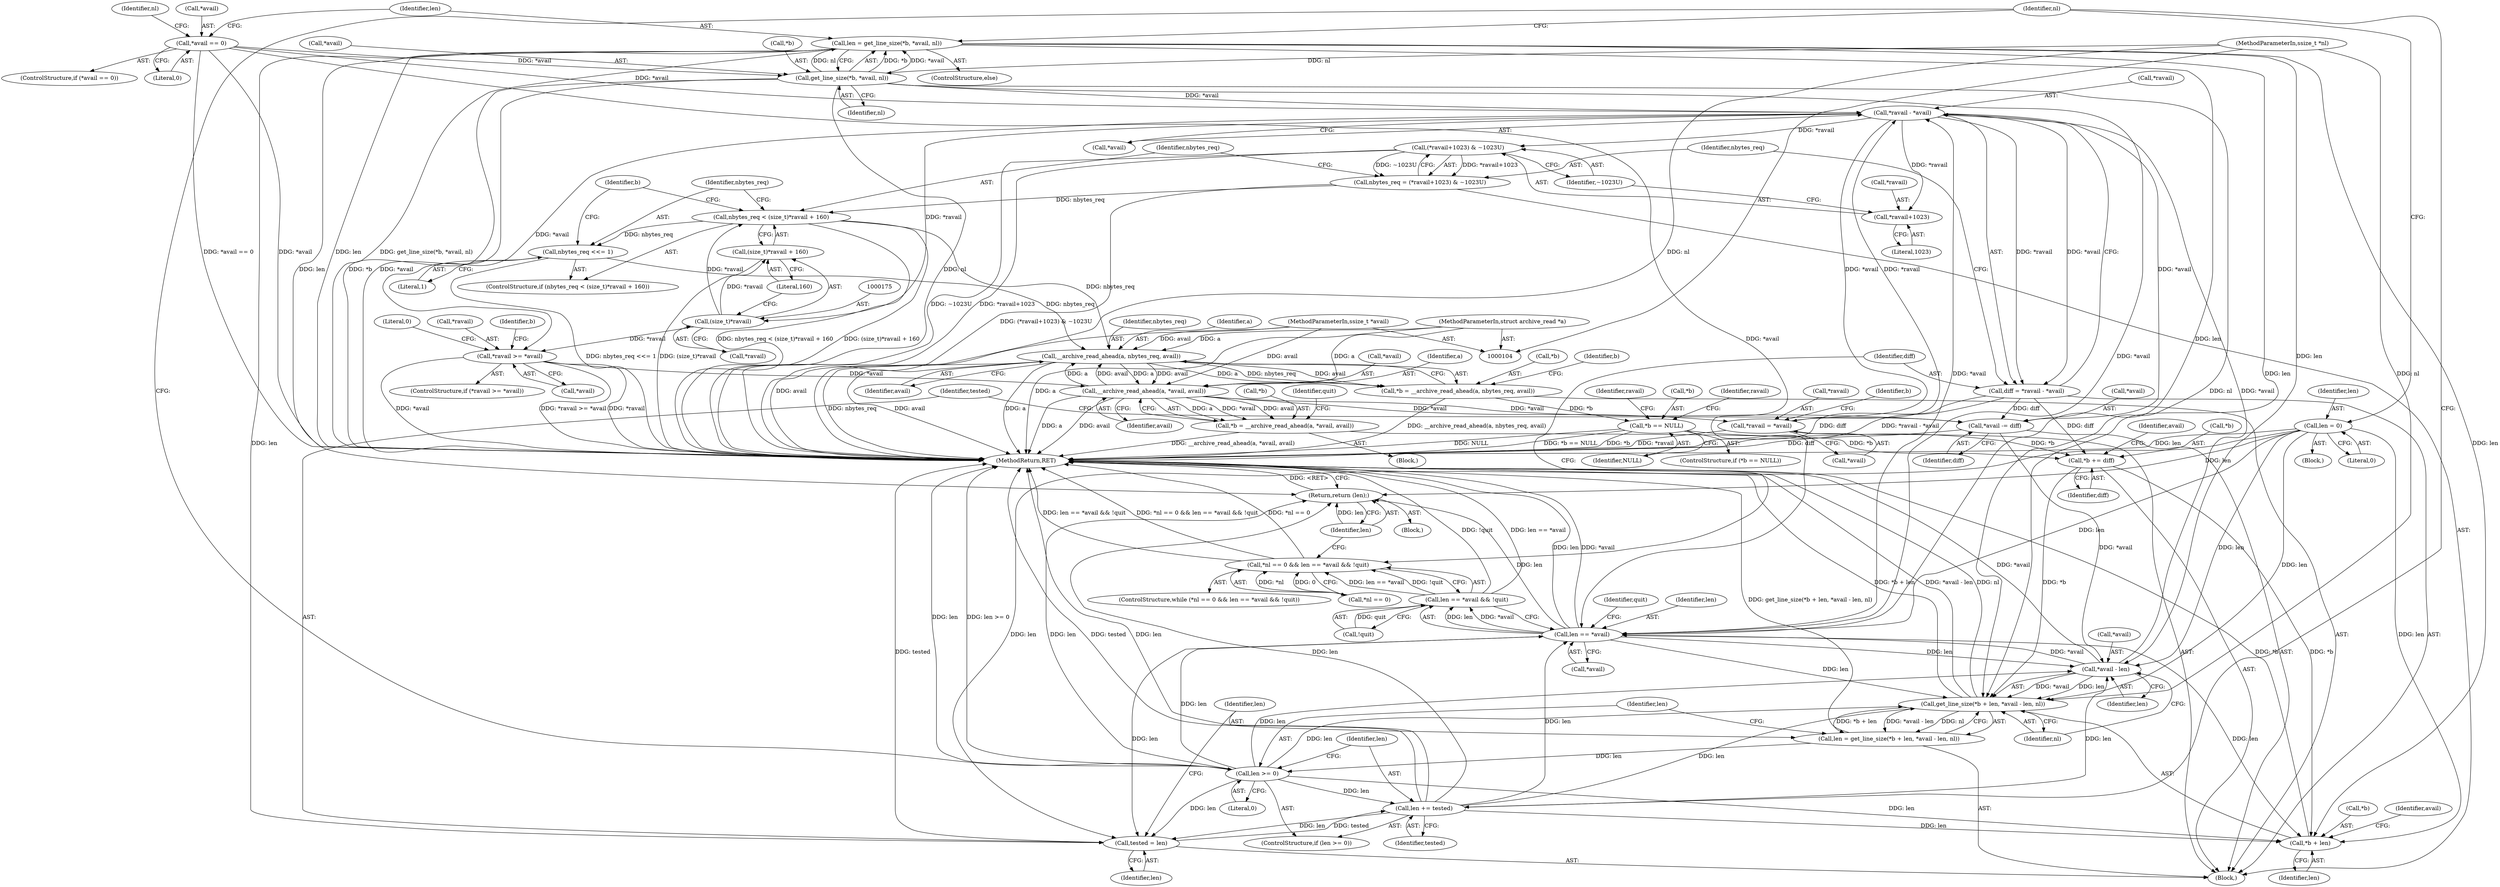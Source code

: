 digraph "0_libarchive_eec077f52bfa2d3f7103b4b74d52572ba8a15aca@pointer" {
"1000155" [label="(Call,*ravail - *avail)"];
"1000214" [label="(Call,*ravail = *avail)"];
"1000155" [label="(Call,*ravail - *avail)"];
"1000237" [label="(Call,*avail - len)"];
"1000223" [label="(Call,*avail -= diff)"];
"1000153" [label="(Call,diff = *ravail - *avail)"];
"1000206" [label="(Call,__archive_read_ahead(a, *avail, avail))"];
"1000185" [label="(Call,__archive_read_ahead(a, nbytes_req, avail))"];
"1000105" [label="(MethodParameterIn,struct archive_read *a)"];
"1000171" [label="(Call,nbytes_req < (size_t)*ravail + 160)"];
"1000161" [label="(Call,nbytes_req = (*ravail+1023) & ~1023U)"];
"1000163" [label="(Call,(*ravail+1023) & ~1023U)"];
"1000174" [label="(Call,(size_t)*ravail)"];
"1000179" [label="(Call,nbytes_req <<= 1)"];
"1000107" [label="(MethodParameterIn,ssize_t *avail)"];
"1000196" [label="(Call,*ravail >= *avail)"];
"1000126" [label="(Call,len = 0)"];
"1000243" [label="(Call,len >= 0)"];
"1000230" [label="(Call,len = get_line_size(*b + len, *avail - len, nl))"];
"1000232" [label="(Call,get_line_size(*b + len, *avail - len, nl))"];
"1000219" [label="(Call,*b += diff)"];
"1000190" [label="(Call,*b == NULL)"];
"1000182" [label="(Call,*b = __archive_read_ahead(a, nbytes_req, avail))"];
"1000203" [label="(Call,*b = __archive_read_ahead(a, *avail, avail))"];
"1000145" [label="(Call,len == *avail)"];
"1000246" [label="(Call,len += tested)"];
"1000227" [label="(Call,tested = len)"];
"1000130" [label="(Call,len = get_line_size(*b, *avail, nl))"];
"1000132" [label="(Call,get_line_size(*b, *avail, nl))"];
"1000117" [label="(Call,*avail == 0)"];
"1000109" [label="(MethodParameterIn,ssize_t *nl)"];
"1000144" [label="(Call,len == *avail && !quit)"];
"1000139" [label="(Call,*nl == 0 && len == *avail && !quit)"];
"1000164" [label="(Call,*ravail+1023)"];
"1000173" [label="(Call,(size_t)*ravail + 160)"];
"1000233" [label="(Call,*b + len)"];
"1000249" [label="(Return,return (len);)"];
"1000251" [label="(MethodReturn,RET)"];
"1000105" [label="(MethodParameterIn,struct archive_read *a)"];
"1000230" [label="(Call,len = get_line_size(*b + len, *avail - len, nl))"];
"1000131" [label="(Identifier,len)"];
"1000124" [label="(Identifier,nl)"];
"1000184" [label="(Identifier,b)"];
"1000171" [label="(Call,nbytes_req < (size_t)*ravail + 160)"];
"1000107" [label="(MethodParameterIn,ssize_t *avail)"];
"1000127" [label="(Identifier,len)"];
"1000232" [label="(Call,get_line_size(*b + len, *avail - len, nl))"];
"1000222" [label="(Identifier,diff)"];
"1000191" [label="(Call,*b)"];
"1000206" [label="(Call,__archive_read_ahead(a, *avail, avail))"];
"1000186" [label="(Identifier,a)"];
"1000199" [label="(Call,*avail)"];
"1000202" [label="(Literal,0)"];
"1000214" [label="(Call,*ravail = *avail)"];
"1000151" [label="(Block,)"];
"1000130" [label="(Call,len = get_line_size(*b, *avail, nl))"];
"1000176" [label="(Call,*ravail)"];
"1000172" [label="(Identifier,nbytes_req)"];
"1000150" [label="(Identifier,quit)"];
"1000135" [label="(Call,*avail)"];
"1000229" [label="(Identifier,len)"];
"1000145" [label="(Call,len == *avail)"];
"1000167" [label="(Literal,1023)"];
"1000241" [label="(Identifier,nl)"];
"1000215" [label="(Call,*ravail)"];
"1000196" [label="(Call,*ravail >= *avail)"];
"1000192" [label="(Identifier,b)"];
"1000234" [label="(Call,*b)"];
"1000168" [label="(Identifier,~1023U)"];
"1000236" [label="(Identifier,len)"];
"1000144" [label="(Call,len == *avail && !quit)"];
"1000195" [label="(ControlStructure,if (*ravail >= *avail))"];
"1000198" [label="(Identifier,ravail)"];
"1000194" [label="(Block,)"];
"1000137" [label="(Identifier,nl)"];
"1000231" [label="(Identifier,len)"];
"1000239" [label="(Identifier,avail)"];
"1000161" [label="(Call,nbytes_req = (*ravail+1023) & ~1023U)"];
"1000155" [label="(Call,*ravail - *avail)"];
"1000164" [label="(Call,*ravail+1023)"];
"1000126" [label="(Call,len = 0)"];
"1000197" [label="(Call,*ravail)"];
"1000188" [label="(Identifier,avail)"];
"1000187" [label="(Identifier,nbytes_req)"];
"1000204" [label="(Call,*b)"];
"1000219" [label="(Call,*b += diff)"];
"1000248" [label="(Identifier,tested)"];
"1000162" [label="(Identifier,nbytes_req)"];
"1000165" [label="(Call,*ravail)"];
"1000226" [label="(Identifier,diff)"];
"1000154" [label="(Identifier,diff)"];
"1000240" [label="(Identifier,len)"];
"1000212" [label="(Identifier,quit)"];
"1000153" [label="(Call,diff = *ravail - *avail)"];
"1000121" [label="(Block,)"];
"1000146" [label="(Identifier,len)"];
"1000120" [label="(Literal,0)"];
"1000208" [label="(Call,*avail)"];
"1000116" [label="(ControlStructure,if (*avail == 0))"];
"1000224" [label="(Call,*avail)"];
"1000185" [label="(Call,__archive_read_ahead(a, nbytes_req, avail))"];
"1000181" [label="(Literal,1)"];
"1000249" [label="(Return,return (len);)"];
"1000129" [label="(ControlStructure,else)"];
"1000228" [label="(Identifier,tested)"];
"1000244" [label="(Identifier,len)"];
"1000225" [label="(Identifier,avail)"];
"1000149" [label="(Call,!quit)"];
"1000233" [label="(Call,*b + len)"];
"1000142" [label="(Identifier,nl)"];
"1000183" [label="(Call,*b)"];
"1000207" [label="(Identifier,a)"];
"1000110" [label="(Block,)"];
"1000190" [label="(Call,*b == NULL)"];
"1000158" [label="(Call,*avail)"];
"1000221" [label="(Identifier,b)"];
"1000147" [label="(Call,*avail)"];
"1000193" [label="(Identifier,NULL)"];
"1000238" [label="(Call,*avail)"];
"1000220" [label="(Call,*b)"];
"1000245" [label="(Literal,0)"];
"1000246" [label="(Call,len += tested)"];
"1000139" [label="(Call,*nl == 0 && len == *avail && !quit)"];
"1000132" [label="(Call,get_line_size(*b, *avail, nl))"];
"1000250" [label="(Identifier,len)"];
"1000210" [label="(Identifier,avail)"];
"1000242" [label="(ControlStructure,if (len >= 0))"];
"1000179" [label="(Call,nbytes_req <<= 1)"];
"1000178" [label="(Literal,160)"];
"1000237" [label="(Call,*avail - len)"];
"1000163" [label="(Call,(*ravail+1023) & ~1023U)"];
"1000118" [label="(Call,*avail)"];
"1000223" [label="(Call,*avail -= diff)"];
"1000138" [label="(ControlStructure,while (*nl == 0 && len == *avail && !quit))"];
"1000227" [label="(Call,tested = len)"];
"1000180" [label="(Identifier,nbytes_req)"];
"1000216" [label="(Identifier,ravail)"];
"1000140" [label="(Call,*nl == 0)"];
"1000205" [label="(Identifier,b)"];
"1000156" [label="(Call,*ravail)"];
"1000133" [label="(Call,*b)"];
"1000117" [label="(Call,*avail == 0)"];
"1000203" [label="(Call,*b = __archive_read_ahead(a, *avail, avail))"];
"1000243" [label="(Call,len >= 0)"];
"1000109" [label="(MethodParameterIn,ssize_t *nl)"];
"1000170" [label="(ControlStructure,if (nbytes_req < (size_t)*ravail + 160))"];
"1000174" [label="(Call,(size_t)*ravail)"];
"1000247" [label="(Identifier,len)"];
"1000173" [label="(Call,(size_t)*ravail + 160)"];
"1000189" [label="(ControlStructure,if (*b == NULL))"];
"1000217" [label="(Call,*avail)"];
"1000128" [label="(Literal,0)"];
"1000182" [label="(Call,*b = __archive_read_ahead(a, nbytes_req, avail))"];
"1000155" -> "1000153"  [label="AST: "];
"1000155" -> "1000158"  [label="CFG: "];
"1000156" -> "1000155"  [label="AST: "];
"1000158" -> "1000155"  [label="AST: "];
"1000153" -> "1000155"  [label="CFG: "];
"1000155" -> "1000153"  [label="DDG: *ravail"];
"1000155" -> "1000153"  [label="DDG: *avail"];
"1000214" -> "1000155"  [label="DDG: *ravail"];
"1000237" -> "1000155"  [label="DDG: *avail"];
"1000117" -> "1000155"  [label="DDG: *avail"];
"1000132" -> "1000155"  [label="DDG: *avail"];
"1000145" -> "1000155"  [label="DDG: *avail"];
"1000155" -> "1000163"  [label="DDG: *ravail"];
"1000155" -> "1000164"  [label="DDG: *ravail"];
"1000155" -> "1000174"  [label="DDG: *ravail"];
"1000155" -> "1000196"  [label="DDG: *avail"];
"1000155" -> "1000214"  [label="DDG: *avail"];
"1000155" -> "1000223"  [label="DDG: *avail"];
"1000214" -> "1000151"  [label="AST: "];
"1000214" -> "1000217"  [label="CFG: "];
"1000215" -> "1000214"  [label="AST: "];
"1000217" -> "1000214"  [label="AST: "];
"1000221" -> "1000214"  [label="CFG: "];
"1000214" -> "1000251"  [label="DDG: *ravail"];
"1000206" -> "1000214"  [label="DDG: *avail"];
"1000237" -> "1000232"  [label="AST: "];
"1000237" -> "1000240"  [label="CFG: "];
"1000238" -> "1000237"  [label="AST: "];
"1000240" -> "1000237"  [label="AST: "];
"1000241" -> "1000237"  [label="CFG: "];
"1000237" -> "1000251"  [label="DDG: *avail"];
"1000237" -> "1000145"  [label="DDG: *avail"];
"1000237" -> "1000232"  [label="DDG: *avail"];
"1000237" -> "1000232"  [label="DDG: len"];
"1000223" -> "1000237"  [label="DDG: *avail"];
"1000126" -> "1000237"  [label="DDG: len"];
"1000243" -> "1000237"  [label="DDG: len"];
"1000145" -> "1000237"  [label="DDG: len"];
"1000246" -> "1000237"  [label="DDG: len"];
"1000130" -> "1000237"  [label="DDG: len"];
"1000223" -> "1000151"  [label="AST: "];
"1000223" -> "1000226"  [label="CFG: "];
"1000224" -> "1000223"  [label="AST: "];
"1000226" -> "1000223"  [label="AST: "];
"1000228" -> "1000223"  [label="CFG: "];
"1000223" -> "1000251"  [label="DDG: diff"];
"1000153" -> "1000223"  [label="DDG: diff"];
"1000206" -> "1000223"  [label="DDG: *avail"];
"1000153" -> "1000151"  [label="AST: "];
"1000154" -> "1000153"  [label="AST: "];
"1000162" -> "1000153"  [label="CFG: "];
"1000153" -> "1000251"  [label="DDG: *ravail - *avail"];
"1000153" -> "1000251"  [label="DDG: diff"];
"1000153" -> "1000219"  [label="DDG: diff"];
"1000206" -> "1000203"  [label="AST: "];
"1000206" -> "1000210"  [label="CFG: "];
"1000207" -> "1000206"  [label="AST: "];
"1000208" -> "1000206"  [label="AST: "];
"1000210" -> "1000206"  [label="AST: "];
"1000203" -> "1000206"  [label="CFG: "];
"1000206" -> "1000251"  [label="DDG: avail"];
"1000206" -> "1000251"  [label="DDG: a"];
"1000206" -> "1000185"  [label="DDG: a"];
"1000206" -> "1000185"  [label="DDG: avail"];
"1000206" -> "1000203"  [label="DDG: a"];
"1000206" -> "1000203"  [label="DDG: *avail"];
"1000206" -> "1000203"  [label="DDG: avail"];
"1000185" -> "1000206"  [label="DDG: a"];
"1000185" -> "1000206"  [label="DDG: avail"];
"1000105" -> "1000206"  [label="DDG: a"];
"1000196" -> "1000206"  [label="DDG: *avail"];
"1000107" -> "1000206"  [label="DDG: avail"];
"1000185" -> "1000182"  [label="AST: "];
"1000185" -> "1000188"  [label="CFG: "];
"1000186" -> "1000185"  [label="AST: "];
"1000187" -> "1000185"  [label="AST: "];
"1000188" -> "1000185"  [label="AST: "];
"1000182" -> "1000185"  [label="CFG: "];
"1000185" -> "1000251"  [label="DDG: nbytes_req"];
"1000185" -> "1000251"  [label="DDG: avail"];
"1000185" -> "1000251"  [label="DDG: a"];
"1000185" -> "1000182"  [label="DDG: a"];
"1000185" -> "1000182"  [label="DDG: nbytes_req"];
"1000185" -> "1000182"  [label="DDG: avail"];
"1000105" -> "1000185"  [label="DDG: a"];
"1000171" -> "1000185"  [label="DDG: nbytes_req"];
"1000179" -> "1000185"  [label="DDG: nbytes_req"];
"1000107" -> "1000185"  [label="DDG: avail"];
"1000105" -> "1000104"  [label="AST: "];
"1000105" -> "1000251"  [label="DDG: a"];
"1000171" -> "1000170"  [label="AST: "];
"1000171" -> "1000173"  [label="CFG: "];
"1000172" -> "1000171"  [label="AST: "];
"1000173" -> "1000171"  [label="AST: "];
"1000180" -> "1000171"  [label="CFG: "];
"1000184" -> "1000171"  [label="CFG: "];
"1000171" -> "1000251"  [label="DDG: (size_t)*ravail + 160"];
"1000171" -> "1000251"  [label="DDG: nbytes_req < (size_t)*ravail + 160"];
"1000161" -> "1000171"  [label="DDG: nbytes_req"];
"1000174" -> "1000171"  [label="DDG: *ravail"];
"1000171" -> "1000179"  [label="DDG: nbytes_req"];
"1000161" -> "1000151"  [label="AST: "];
"1000161" -> "1000163"  [label="CFG: "];
"1000162" -> "1000161"  [label="AST: "];
"1000163" -> "1000161"  [label="AST: "];
"1000172" -> "1000161"  [label="CFG: "];
"1000161" -> "1000251"  [label="DDG: (*ravail+1023) & ~1023U"];
"1000163" -> "1000161"  [label="DDG: *ravail+1023"];
"1000163" -> "1000161"  [label="DDG: ~1023U"];
"1000163" -> "1000168"  [label="CFG: "];
"1000164" -> "1000163"  [label="AST: "];
"1000168" -> "1000163"  [label="AST: "];
"1000163" -> "1000251"  [label="DDG: ~1023U"];
"1000163" -> "1000251"  [label="DDG: *ravail+1023"];
"1000174" -> "1000173"  [label="AST: "];
"1000174" -> "1000176"  [label="CFG: "];
"1000175" -> "1000174"  [label="AST: "];
"1000176" -> "1000174"  [label="AST: "];
"1000178" -> "1000174"  [label="CFG: "];
"1000174" -> "1000173"  [label="DDG: *ravail"];
"1000174" -> "1000196"  [label="DDG: *ravail"];
"1000179" -> "1000170"  [label="AST: "];
"1000179" -> "1000181"  [label="CFG: "];
"1000180" -> "1000179"  [label="AST: "];
"1000181" -> "1000179"  [label="AST: "];
"1000184" -> "1000179"  [label="CFG: "];
"1000179" -> "1000251"  [label="DDG: nbytes_req <<= 1"];
"1000107" -> "1000104"  [label="AST: "];
"1000107" -> "1000251"  [label="DDG: avail"];
"1000196" -> "1000195"  [label="AST: "];
"1000196" -> "1000199"  [label="CFG: "];
"1000197" -> "1000196"  [label="AST: "];
"1000199" -> "1000196"  [label="AST: "];
"1000202" -> "1000196"  [label="CFG: "];
"1000205" -> "1000196"  [label="CFG: "];
"1000196" -> "1000251"  [label="DDG: *ravail"];
"1000196" -> "1000251"  [label="DDG: *avail"];
"1000196" -> "1000251"  [label="DDG: *ravail >= *avail"];
"1000126" -> "1000121"  [label="AST: "];
"1000126" -> "1000128"  [label="CFG: "];
"1000127" -> "1000126"  [label="AST: "];
"1000128" -> "1000126"  [label="AST: "];
"1000142" -> "1000126"  [label="CFG: "];
"1000126" -> "1000251"  [label="DDG: len"];
"1000126" -> "1000145"  [label="DDG: len"];
"1000126" -> "1000227"  [label="DDG: len"];
"1000126" -> "1000232"  [label="DDG: len"];
"1000126" -> "1000233"  [label="DDG: len"];
"1000126" -> "1000249"  [label="DDG: len"];
"1000243" -> "1000242"  [label="AST: "];
"1000243" -> "1000245"  [label="CFG: "];
"1000244" -> "1000243"  [label="AST: "];
"1000245" -> "1000243"  [label="AST: "];
"1000142" -> "1000243"  [label="CFG: "];
"1000247" -> "1000243"  [label="CFG: "];
"1000243" -> "1000251"  [label="DDG: len"];
"1000243" -> "1000251"  [label="DDG: len >= 0"];
"1000243" -> "1000145"  [label="DDG: len"];
"1000243" -> "1000227"  [label="DDG: len"];
"1000243" -> "1000232"  [label="DDG: len"];
"1000243" -> "1000233"  [label="DDG: len"];
"1000230" -> "1000243"  [label="DDG: len"];
"1000243" -> "1000246"  [label="DDG: len"];
"1000243" -> "1000249"  [label="DDG: len"];
"1000230" -> "1000151"  [label="AST: "];
"1000230" -> "1000232"  [label="CFG: "];
"1000231" -> "1000230"  [label="AST: "];
"1000232" -> "1000230"  [label="AST: "];
"1000244" -> "1000230"  [label="CFG: "];
"1000230" -> "1000251"  [label="DDG: get_line_size(*b + len, *avail - len, nl)"];
"1000232" -> "1000230"  [label="DDG: *b + len"];
"1000232" -> "1000230"  [label="DDG: *avail - len"];
"1000232" -> "1000230"  [label="DDG: nl"];
"1000232" -> "1000241"  [label="CFG: "];
"1000233" -> "1000232"  [label="AST: "];
"1000241" -> "1000232"  [label="AST: "];
"1000232" -> "1000251"  [label="DDG: *avail - len"];
"1000232" -> "1000251"  [label="DDG: *b + len"];
"1000232" -> "1000251"  [label="DDG: nl"];
"1000219" -> "1000232"  [label="DDG: *b"];
"1000145" -> "1000232"  [label="DDG: len"];
"1000246" -> "1000232"  [label="DDG: len"];
"1000130" -> "1000232"  [label="DDG: len"];
"1000132" -> "1000232"  [label="DDG: nl"];
"1000109" -> "1000232"  [label="DDG: nl"];
"1000219" -> "1000151"  [label="AST: "];
"1000219" -> "1000222"  [label="CFG: "];
"1000220" -> "1000219"  [label="AST: "];
"1000222" -> "1000219"  [label="AST: "];
"1000225" -> "1000219"  [label="CFG: "];
"1000190" -> "1000219"  [label="DDG: *b"];
"1000203" -> "1000219"  [label="DDG: *b"];
"1000219" -> "1000233"  [label="DDG: *b"];
"1000190" -> "1000189"  [label="AST: "];
"1000190" -> "1000193"  [label="CFG: "];
"1000191" -> "1000190"  [label="AST: "];
"1000193" -> "1000190"  [label="AST: "];
"1000198" -> "1000190"  [label="CFG: "];
"1000216" -> "1000190"  [label="CFG: "];
"1000190" -> "1000251"  [label="DDG: *b == NULL"];
"1000190" -> "1000251"  [label="DDG: *b"];
"1000190" -> "1000251"  [label="DDG: NULL"];
"1000182" -> "1000190"  [label="DDG: *b"];
"1000182" -> "1000151"  [label="AST: "];
"1000183" -> "1000182"  [label="AST: "];
"1000192" -> "1000182"  [label="CFG: "];
"1000182" -> "1000251"  [label="DDG: __archive_read_ahead(a, nbytes_req, avail)"];
"1000203" -> "1000194"  [label="AST: "];
"1000204" -> "1000203"  [label="AST: "];
"1000212" -> "1000203"  [label="CFG: "];
"1000203" -> "1000251"  [label="DDG: __archive_read_ahead(a, *avail, avail)"];
"1000145" -> "1000144"  [label="AST: "];
"1000145" -> "1000147"  [label="CFG: "];
"1000146" -> "1000145"  [label="AST: "];
"1000147" -> "1000145"  [label="AST: "];
"1000150" -> "1000145"  [label="CFG: "];
"1000144" -> "1000145"  [label="CFG: "];
"1000145" -> "1000251"  [label="DDG: len"];
"1000145" -> "1000251"  [label="DDG: *avail"];
"1000145" -> "1000144"  [label="DDG: len"];
"1000145" -> "1000144"  [label="DDG: *avail"];
"1000246" -> "1000145"  [label="DDG: len"];
"1000130" -> "1000145"  [label="DDG: len"];
"1000117" -> "1000145"  [label="DDG: *avail"];
"1000132" -> "1000145"  [label="DDG: *avail"];
"1000145" -> "1000227"  [label="DDG: len"];
"1000145" -> "1000233"  [label="DDG: len"];
"1000145" -> "1000249"  [label="DDG: len"];
"1000246" -> "1000242"  [label="AST: "];
"1000246" -> "1000248"  [label="CFG: "];
"1000247" -> "1000246"  [label="AST: "];
"1000248" -> "1000246"  [label="AST: "];
"1000142" -> "1000246"  [label="CFG: "];
"1000246" -> "1000251"  [label="DDG: tested"];
"1000246" -> "1000251"  [label="DDG: len"];
"1000246" -> "1000227"  [label="DDG: len"];
"1000246" -> "1000233"  [label="DDG: len"];
"1000227" -> "1000246"  [label="DDG: tested"];
"1000246" -> "1000249"  [label="DDG: len"];
"1000227" -> "1000151"  [label="AST: "];
"1000227" -> "1000229"  [label="CFG: "];
"1000228" -> "1000227"  [label="AST: "];
"1000229" -> "1000227"  [label="AST: "];
"1000231" -> "1000227"  [label="CFG: "];
"1000227" -> "1000251"  [label="DDG: tested"];
"1000130" -> "1000227"  [label="DDG: len"];
"1000130" -> "1000129"  [label="AST: "];
"1000130" -> "1000132"  [label="CFG: "];
"1000131" -> "1000130"  [label="AST: "];
"1000132" -> "1000130"  [label="AST: "];
"1000142" -> "1000130"  [label="CFG: "];
"1000130" -> "1000251"  [label="DDG: len"];
"1000130" -> "1000251"  [label="DDG: get_line_size(*b, *avail, nl)"];
"1000132" -> "1000130"  [label="DDG: *b"];
"1000132" -> "1000130"  [label="DDG: *avail"];
"1000132" -> "1000130"  [label="DDG: nl"];
"1000130" -> "1000233"  [label="DDG: len"];
"1000130" -> "1000249"  [label="DDG: len"];
"1000132" -> "1000137"  [label="CFG: "];
"1000133" -> "1000132"  [label="AST: "];
"1000135" -> "1000132"  [label="AST: "];
"1000137" -> "1000132"  [label="AST: "];
"1000132" -> "1000251"  [label="DDG: *b"];
"1000132" -> "1000251"  [label="DDG: *avail"];
"1000132" -> "1000251"  [label="DDG: nl"];
"1000117" -> "1000132"  [label="DDG: *avail"];
"1000109" -> "1000132"  [label="DDG: nl"];
"1000117" -> "1000116"  [label="AST: "];
"1000117" -> "1000120"  [label="CFG: "];
"1000118" -> "1000117"  [label="AST: "];
"1000120" -> "1000117"  [label="AST: "];
"1000124" -> "1000117"  [label="CFG: "];
"1000131" -> "1000117"  [label="CFG: "];
"1000117" -> "1000251"  [label="DDG: *avail"];
"1000117" -> "1000251"  [label="DDG: *avail == 0"];
"1000109" -> "1000104"  [label="AST: "];
"1000109" -> "1000251"  [label="DDG: nl"];
"1000144" -> "1000139"  [label="AST: "];
"1000144" -> "1000149"  [label="CFG: "];
"1000149" -> "1000144"  [label="AST: "];
"1000139" -> "1000144"  [label="CFG: "];
"1000144" -> "1000251"  [label="DDG: !quit"];
"1000144" -> "1000251"  [label="DDG: len == *avail"];
"1000144" -> "1000139"  [label="DDG: len == *avail"];
"1000144" -> "1000139"  [label="DDG: !quit"];
"1000149" -> "1000144"  [label="DDG: quit"];
"1000139" -> "1000138"  [label="AST: "];
"1000139" -> "1000140"  [label="CFG: "];
"1000140" -> "1000139"  [label="AST: "];
"1000154" -> "1000139"  [label="CFG: "];
"1000250" -> "1000139"  [label="CFG: "];
"1000139" -> "1000251"  [label="DDG: *nl == 0"];
"1000139" -> "1000251"  [label="DDG: *nl == 0 && len == *avail && !quit"];
"1000139" -> "1000251"  [label="DDG: len == *avail && !quit"];
"1000140" -> "1000139"  [label="DDG: *nl"];
"1000140" -> "1000139"  [label="DDG: 0"];
"1000164" -> "1000167"  [label="CFG: "];
"1000165" -> "1000164"  [label="AST: "];
"1000167" -> "1000164"  [label="AST: "];
"1000168" -> "1000164"  [label="CFG: "];
"1000173" -> "1000178"  [label="CFG: "];
"1000178" -> "1000173"  [label="AST: "];
"1000173" -> "1000251"  [label="DDG: (size_t)*ravail"];
"1000233" -> "1000236"  [label="CFG: "];
"1000234" -> "1000233"  [label="AST: "];
"1000236" -> "1000233"  [label="AST: "];
"1000239" -> "1000233"  [label="CFG: "];
"1000233" -> "1000251"  [label="DDG: *b"];
"1000249" -> "1000110"  [label="AST: "];
"1000249" -> "1000250"  [label="CFG: "];
"1000250" -> "1000249"  [label="AST: "];
"1000251" -> "1000249"  [label="CFG: "];
"1000249" -> "1000251"  [label="DDG: <RET>"];
"1000250" -> "1000249"  [label="DDG: len"];
}
